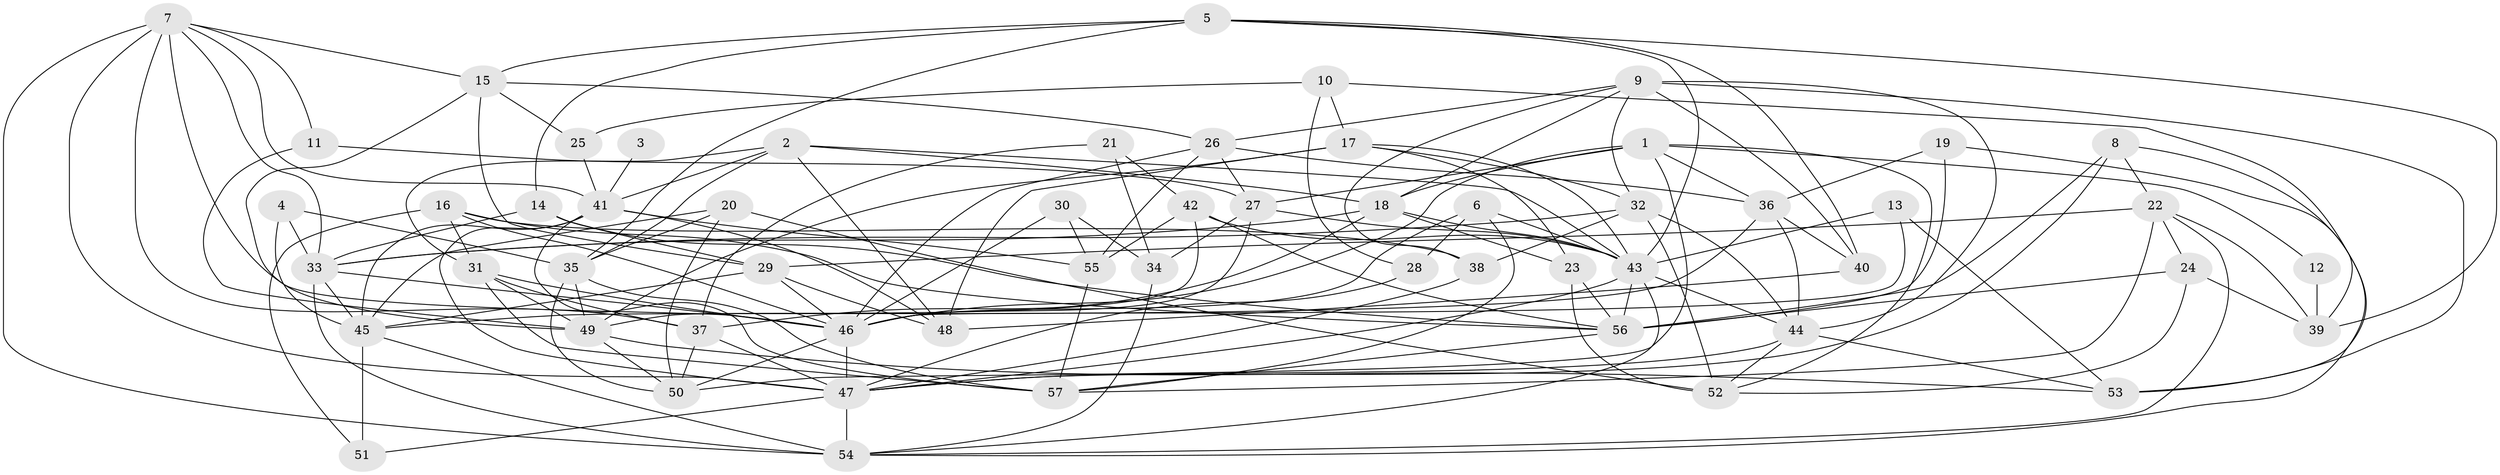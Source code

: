 // original degree distribution, {7: 0.06956521739130435, 5: 0.17391304347826086, 4: 0.2782608695652174, 3: 0.26956521739130435, 2: 0.1391304347826087, 6: 0.06086956521739131, 9: 0.008695652173913044}
// Generated by graph-tools (version 1.1) at 2025/26/03/09/25 03:26:18]
// undirected, 57 vertices, 160 edges
graph export_dot {
graph [start="1"]
  node [color=gray90,style=filled];
  1;
  2;
  3;
  4;
  5;
  6;
  7;
  8;
  9;
  10;
  11;
  12;
  13;
  14;
  15;
  16;
  17;
  18;
  19;
  20;
  21;
  22;
  23;
  24;
  25;
  26;
  27;
  28;
  29;
  30;
  31;
  32;
  33;
  34;
  35;
  36;
  37;
  38;
  39;
  40;
  41;
  42;
  43;
  44;
  45;
  46;
  47;
  48;
  49;
  50;
  51;
  52;
  53;
  54;
  55;
  56;
  57;
  1 -- 12 [weight=1.0];
  1 -- 18 [weight=1.0];
  1 -- 27 [weight=1.0];
  1 -- 36 [weight=1.0];
  1 -- 46 [weight=2.0];
  1 -- 50 [weight=1.0];
  1 -- 52 [weight=1.0];
  2 -- 18 [weight=1.0];
  2 -- 31 [weight=1.0];
  2 -- 35 [weight=1.0];
  2 -- 41 [weight=1.0];
  2 -- 43 [weight=1.0];
  2 -- 48 [weight=1.0];
  3 -- 41 [weight=2.0];
  4 -- 33 [weight=1.0];
  4 -- 35 [weight=1.0];
  4 -- 45 [weight=1.0];
  5 -- 14 [weight=1.0];
  5 -- 15 [weight=1.0];
  5 -- 35 [weight=1.0];
  5 -- 39 [weight=1.0];
  5 -- 40 [weight=1.0];
  5 -- 43 [weight=1.0];
  6 -- 28 [weight=1.0];
  6 -- 43 [weight=1.0];
  6 -- 46 [weight=1.0];
  6 -- 57 [weight=1.0];
  7 -- 11 [weight=1.0];
  7 -- 15 [weight=1.0];
  7 -- 33 [weight=1.0];
  7 -- 37 [weight=1.0];
  7 -- 41 [weight=1.0];
  7 -- 46 [weight=1.0];
  7 -- 47 [weight=3.0];
  7 -- 54 [weight=1.0];
  8 -- 22 [weight=1.0];
  8 -- 47 [weight=1.0];
  8 -- 53 [weight=1.0];
  8 -- 56 [weight=1.0];
  9 -- 18 [weight=1.0];
  9 -- 26 [weight=1.0];
  9 -- 32 [weight=1.0];
  9 -- 38 [weight=1.0];
  9 -- 40 [weight=1.0];
  9 -- 44 [weight=1.0];
  9 -- 53 [weight=2.0];
  10 -- 17 [weight=1.0];
  10 -- 25 [weight=1.0];
  10 -- 28 [weight=1.0];
  10 -- 39 [weight=1.0];
  11 -- 27 [weight=1.0];
  11 -- 49 [weight=1.0];
  12 -- 39 [weight=1.0];
  13 -- 43 [weight=1.0];
  13 -- 46 [weight=1.0];
  13 -- 53 [weight=1.0];
  14 -- 29 [weight=1.0];
  14 -- 33 [weight=1.0];
  14 -- 56 [weight=1.0];
  15 -- 25 [weight=1.0];
  15 -- 26 [weight=1.0];
  15 -- 29 [weight=1.0];
  15 -- 49 [weight=1.0];
  16 -- 31 [weight=1.0];
  16 -- 38 [weight=1.0];
  16 -- 46 [weight=1.0];
  16 -- 51 [weight=1.0];
  16 -- 56 [weight=1.0];
  17 -- 23 [weight=1.0];
  17 -- 32 [weight=1.0];
  17 -- 43 [weight=1.0];
  17 -- 48 [weight=1.0];
  17 -- 49 [weight=1.0];
  18 -- 23 [weight=1.0];
  18 -- 33 [weight=1.0];
  18 -- 37 [weight=1.0];
  18 -- 43 [weight=1.0];
  19 -- 36 [weight=1.0];
  19 -- 54 [weight=1.0];
  19 -- 56 [weight=1.0];
  20 -- 35 [weight=1.0];
  20 -- 45 [weight=1.0];
  20 -- 50 [weight=1.0];
  20 -- 52 [weight=1.0];
  21 -- 34 [weight=1.0];
  21 -- 37 [weight=1.0];
  21 -- 42 [weight=1.0];
  22 -- 24 [weight=1.0];
  22 -- 29 [weight=1.0];
  22 -- 39 [weight=1.0];
  22 -- 54 [weight=1.0];
  22 -- 57 [weight=1.0];
  23 -- 52 [weight=2.0];
  23 -- 56 [weight=1.0];
  24 -- 39 [weight=1.0];
  24 -- 52 [weight=1.0];
  24 -- 56 [weight=1.0];
  25 -- 41 [weight=1.0];
  26 -- 27 [weight=1.0];
  26 -- 36 [weight=1.0];
  26 -- 46 [weight=1.0];
  26 -- 55 [weight=1.0];
  27 -- 34 [weight=1.0];
  27 -- 43 [weight=2.0];
  27 -- 46 [weight=1.0];
  28 -- 47 [weight=1.0];
  29 -- 45 [weight=1.0];
  29 -- 46 [weight=1.0];
  29 -- 48 [weight=1.0];
  30 -- 34 [weight=1.0];
  30 -- 46 [weight=1.0];
  30 -- 55 [weight=1.0];
  31 -- 37 [weight=1.0];
  31 -- 46 [weight=1.0];
  31 -- 49 [weight=1.0];
  31 -- 57 [weight=1.0];
  32 -- 33 [weight=1.0];
  32 -- 38 [weight=1.0];
  32 -- 44 [weight=1.0];
  32 -- 52 [weight=1.0];
  33 -- 45 [weight=1.0];
  33 -- 46 [weight=1.0];
  33 -- 54 [weight=1.0];
  34 -- 54 [weight=1.0];
  35 -- 49 [weight=1.0];
  35 -- 50 [weight=1.0];
  35 -- 57 [weight=1.0];
  36 -- 40 [weight=1.0];
  36 -- 44 [weight=1.0];
  36 -- 45 [weight=1.0];
  37 -- 47 [weight=1.0];
  37 -- 50 [weight=1.0];
  38 -- 47 [weight=1.0];
  40 -- 48 [weight=1.0];
  41 -- 45 [weight=1.0];
  41 -- 47 [weight=1.0];
  41 -- 48 [weight=1.0];
  41 -- 55 [weight=1.0];
  41 -- 57 [weight=1.0];
  42 -- 43 [weight=1.0];
  42 -- 49 [weight=1.0];
  42 -- 55 [weight=1.0];
  42 -- 56 [weight=1.0];
  43 -- 44 [weight=1.0];
  43 -- 47 [weight=1.0];
  43 -- 54 [weight=1.0];
  43 -- 56 [weight=1.0];
  44 -- 47 [weight=1.0];
  44 -- 52 [weight=1.0];
  44 -- 53 [weight=1.0];
  45 -- 51 [weight=1.0];
  45 -- 54 [weight=1.0];
  46 -- 47 [weight=1.0];
  46 -- 50 [weight=1.0];
  47 -- 51 [weight=1.0];
  47 -- 54 [weight=2.0];
  49 -- 50 [weight=1.0];
  49 -- 53 [weight=1.0];
  55 -- 57 [weight=1.0];
  56 -- 57 [weight=1.0];
}

